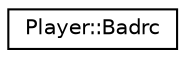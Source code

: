 digraph "Graphical Class Hierarchy"
{
 // LATEX_PDF_SIZE
  edge [fontname="Helvetica",fontsize="10",labelfontname="Helvetica",labelfontsize="10"];
  node [fontname="Helvetica",fontsize="10",shape=record];
  rankdir="LR";
  Node0 [label="Player::Badrc",height=0.2,width=0.4,color="black", fillcolor="white", style="filled",URL="$class_player_1_1_badrc.html",tooltip=" "];
}
